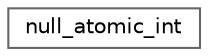 digraph "类继承关系图"
{
 // LATEX_PDF_SIZE
  bgcolor="transparent";
  edge [fontname=Helvetica,fontsize=10,labelfontname=Helvetica,labelfontsize=10];
  node [fontname=Helvetica,fontsize=10,shape=box,height=0.2,width=0.4];
  rankdir="LR";
  Node0 [id="Node000000",label="null_atomic_int",height=0.2,width=0.4,color="grey40", fillcolor="white", style="filled",URL="$structspdlog_1_1details_1_1null__atomic__int.html",tooltip=" "];
}
